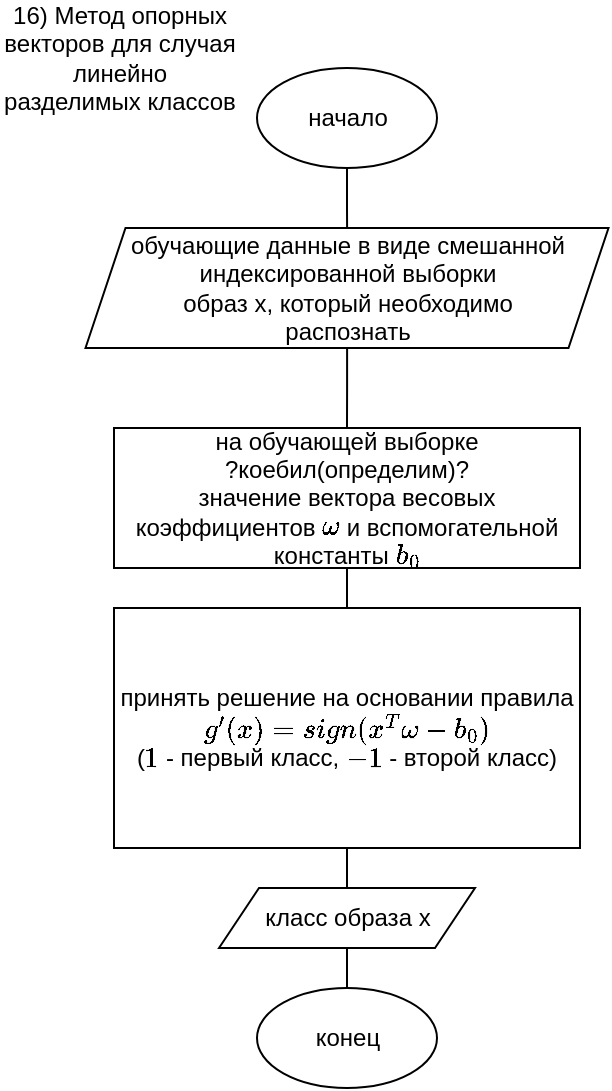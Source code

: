 <mxfile>
    <diagram id="1nuQO09vybNOhaYmFkF1" name="Page-1">
        <mxGraphModel dx="1054" dy="779" grid="1" gridSize="10" guides="1" tooltips="1" connect="1" arrows="1" fold="1" page="1" pageScale="1" pageWidth="827" pageHeight="1169" background="#ffffff" math="1" shadow="0">
            <root>
                <mxCell id="0"/>
                <mxCell id="1" parent="0"/>
                <mxCell id="zMBQPZwOg3jAW1KsyyCJ-15" style="edgeStyle=orthogonalEdgeStyle;rounded=0;orthogonalLoop=1;jettySize=auto;html=1;endArrow=none;endFill=0;startArrow=none;startFill=0;" parent="1" source="zMBQPZwOg3jAW1KsyyCJ-1" target="zMBQPZwOg3jAW1KsyyCJ-2" edge="1">
                    <mxGeometry relative="1" as="geometry"/>
                </mxCell>
                <mxCell id="zMBQPZwOg3jAW1KsyyCJ-1" value="начало" style="ellipse;whiteSpace=wrap;html=1;" parent="1" vertex="1">
                    <mxGeometry x="328.5" y="220" width="90" height="50" as="geometry"/>
                </mxCell>
                <mxCell id="zMBQPZwOg3jAW1KsyyCJ-16" style="edgeStyle=orthogonalEdgeStyle;rounded=0;orthogonalLoop=1;jettySize=auto;html=1;entryX=0.5;entryY=0;entryDx=0;entryDy=0;endArrow=none;endFill=0;" parent="1" source="zMBQPZwOg3jAW1KsyyCJ-2" target="zMBQPZwOg3jAW1KsyyCJ-9" edge="1">
                    <mxGeometry relative="1" as="geometry"/>
                </mxCell>
                <mxCell id="zMBQPZwOg3jAW1KsyyCJ-2" value="обучающие данные в виде смешанной индексированной&amp;nbsp;выборки&lt;br&gt;образ x, который необходимо &lt;br&gt;распознать" style="shape=parallelogram;perimeter=parallelogramPerimeter;whiteSpace=wrap;html=1;fixedSize=1;strokeColor=default;fillColor=default;allowArrows=1;connectable=1;" parent="1" vertex="1">
                    <mxGeometry x="242.75" y="300" width="261.5" height="60" as="geometry"/>
                </mxCell>
                <mxCell id="zMBQPZwOg3jAW1KsyyCJ-24" style="edgeStyle=orthogonalEdgeStyle;rounded=0;orthogonalLoop=1;jettySize=auto;html=1;entryX=0.5;entryY=0;entryDx=0;entryDy=0;startArrow=none;startFill=0;endArrow=none;endFill=0;" parent="1" source="zMBQPZwOg3jAW1KsyyCJ-9" target="zMBQPZwOg3jAW1KsyyCJ-10" edge="1">
                    <mxGeometry relative="1" as="geometry"/>
                </mxCell>
                <mxCell id="zMBQPZwOg3jAW1KsyyCJ-9" value="на обучающей выборке &lt;br&gt;?коебил(определим)?&lt;br&gt;значение вектора весовых коэффициентов \(\omega\) и вспомогательной константы \(b_0\)" style="rounded=0;whiteSpace=wrap;html=1;strokeColor=default;fillColor=default;" parent="1" vertex="1">
                    <mxGeometry x="257" y="400" width="233" height="70" as="geometry"/>
                </mxCell>
                <mxCell id="zMBQPZwOg3jAW1KsyyCJ-25" style="edgeStyle=orthogonalEdgeStyle;rounded=0;orthogonalLoop=1;jettySize=auto;html=1;entryX=0.5;entryY=0;entryDx=0;entryDy=0;startArrow=none;startFill=0;endArrow=none;endFill=0;" parent="1" source="zMBQPZwOg3jAW1KsyyCJ-10" target="zMBQPZwOg3jAW1KsyyCJ-11" edge="1">
                    <mxGeometry relative="1" as="geometry"/>
                </mxCell>
                <mxCell id="zMBQPZwOg3jAW1KsyyCJ-10" value="принять решение на основании правила \(g'(x) = sign(x^T\omega-b_0)\)&lt;br&gt;(\(1\) - первый класс, \(-1\)&amp;nbsp;- второй класс)" style="rounded=0;whiteSpace=wrap;html=1;strokeColor=default;fillColor=default;" parent="1" vertex="1">
                    <mxGeometry x="257" y="490" width="233" height="120" as="geometry"/>
                </mxCell>
                <mxCell id="zMBQPZwOg3jAW1KsyyCJ-26" style="edgeStyle=orthogonalEdgeStyle;rounded=0;orthogonalLoop=1;jettySize=auto;html=1;entryX=0.5;entryY=0;entryDx=0;entryDy=0;startArrow=none;startFill=0;endArrow=none;endFill=0;" parent="1" source="zMBQPZwOg3jAW1KsyyCJ-11" target="zMBQPZwOg3jAW1KsyyCJ-12" edge="1">
                    <mxGeometry relative="1" as="geometry"/>
                </mxCell>
                <mxCell id="zMBQPZwOg3jAW1KsyyCJ-11" value="класс образа x" style="shape=parallelogram;perimeter=parallelogramPerimeter;whiteSpace=wrap;html=1;fixedSize=1;strokeColor=default;fillColor=default;" parent="1" vertex="1">
                    <mxGeometry x="309.5" y="630" width="128" height="30" as="geometry"/>
                </mxCell>
                <mxCell id="zMBQPZwOg3jAW1KsyyCJ-12" value="конец" style="ellipse;whiteSpace=wrap;html=1;" parent="1" vertex="1">
                    <mxGeometry x="328.5" y="680" width="90" height="50" as="geometry"/>
                </mxCell>
                <mxCell id="zMBQPZwOg3jAW1KsyyCJ-31" value="16)&amp;nbsp;Метод опорных векторов для случая линейно разделимых классов" style="text;html=1;strokeColor=none;fillColor=none;align=center;verticalAlign=middle;whiteSpace=wrap;rounded=0;" parent="1" vertex="1">
                    <mxGeometry x="200" y="200" width="120" height="30" as="geometry"/>
                </mxCell>
            </root>
        </mxGraphModel>
    </diagram>
</mxfile>